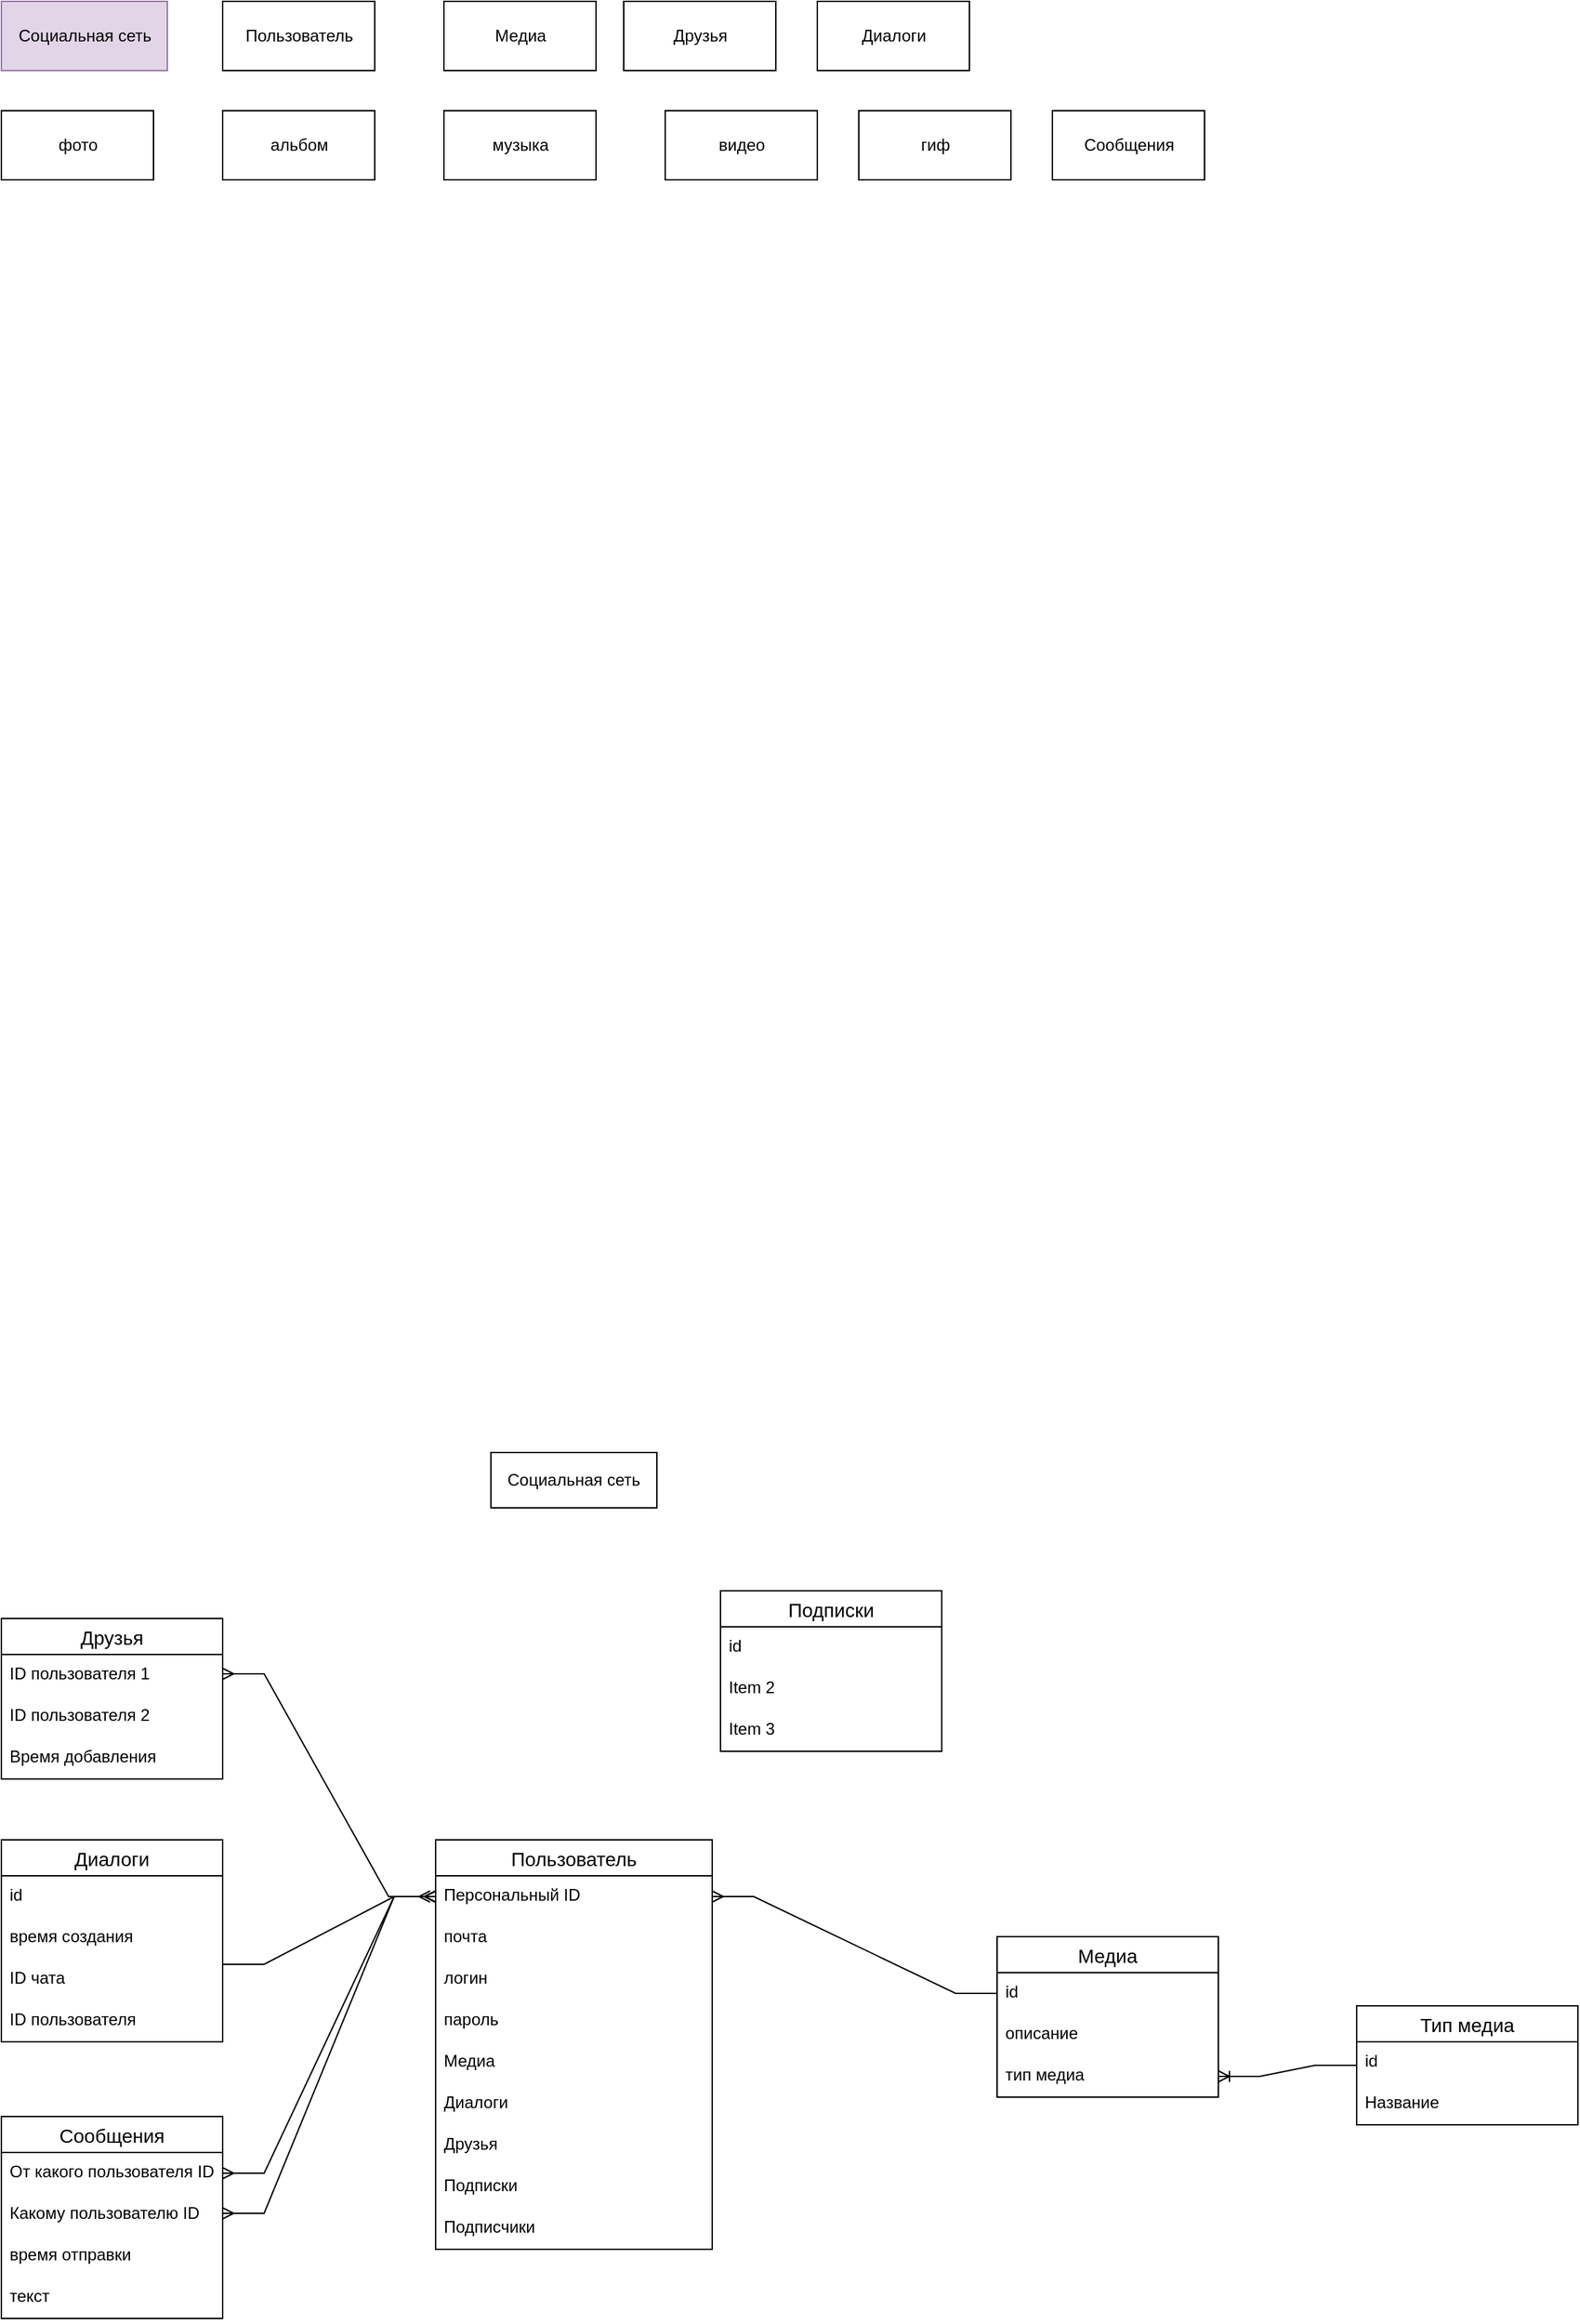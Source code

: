 <mxfile version="20.5.3" type="github">
  <diagram id="892sodERZgvS5ch3GcTH" name="Страница 1">
    <mxGraphModel dx="1673" dy="2234" grid="1" gridSize="10" guides="1" tooltips="1" connect="1" arrows="1" fold="1" page="1" pageScale="1" pageWidth="827" pageHeight="1169" math="0" shadow="0">
      <root>
        <mxCell id="0" />
        <mxCell id="1" parent="0" />
        <mxCell id="Xirezer4HCwD1WntG53T-5" value="Социальная сеть" style="whiteSpace=wrap;html=1;align=center;" parent="1" vertex="1">
          <mxGeometry x="354" y="-120" width="120" height="40" as="geometry" />
        </mxCell>
        <mxCell id="Xirezer4HCwD1WntG53T-6" value="Сообщения" style="swimlane;fontStyle=0;childLayout=stackLayout;horizontal=1;startSize=26;horizontalStack=0;resizeParent=1;resizeParentMax=0;resizeLast=0;collapsible=1;marginBottom=0;align=center;fontSize=14;" parent="1" vertex="1">
          <mxGeometry y="360" width="160" height="146" as="geometry" />
        </mxCell>
        <mxCell id="Xirezer4HCwD1WntG53T-7" value="От какого пользователя ID" style="text;strokeColor=none;fillColor=none;spacingLeft=4;spacingRight=4;overflow=hidden;rotatable=0;points=[[0,0.5],[1,0.5]];portConstraint=eastwest;fontSize=12;" parent="Xirezer4HCwD1WntG53T-6" vertex="1">
          <mxGeometry y="26" width="160" height="30" as="geometry" />
        </mxCell>
        <mxCell id="Xirezer4HCwD1WntG53T-9" value="Какому пользователю ID" style="text;strokeColor=none;fillColor=none;spacingLeft=4;spacingRight=4;overflow=hidden;rotatable=0;points=[[0,0.5],[1,0.5]];portConstraint=eastwest;fontSize=12;" parent="Xirezer4HCwD1WntG53T-6" vertex="1">
          <mxGeometry y="56" width="160" height="30" as="geometry" />
        </mxCell>
        <mxCell id="Xirezer4HCwD1WntG53T-10" value="время отправки" style="text;strokeColor=none;fillColor=none;spacingLeft=4;spacingRight=4;overflow=hidden;rotatable=0;points=[[0,0.5],[1,0.5]];portConstraint=eastwest;fontSize=12;" parent="Xirezer4HCwD1WntG53T-6" vertex="1">
          <mxGeometry y="86" width="160" height="30" as="geometry" />
        </mxCell>
        <mxCell id="Xirezer4HCwD1WntG53T-57" value="текст" style="text;strokeColor=none;fillColor=none;spacingLeft=4;spacingRight=4;overflow=hidden;rotatable=0;points=[[0,0.5],[1,0.5]];portConstraint=eastwest;fontSize=12;" parent="Xirezer4HCwD1WntG53T-6" vertex="1">
          <mxGeometry y="116" width="160" height="30" as="geometry" />
        </mxCell>
        <mxCell id="Xirezer4HCwD1WntG53T-11" value="Пользователь" style="swimlane;fontStyle=0;childLayout=stackLayout;horizontal=1;startSize=26;horizontalStack=0;resizeParent=1;resizeParentMax=0;resizeLast=0;collapsible=1;marginBottom=0;align=center;fontSize=14;" parent="1" vertex="1">
          <mxGeometry x="314" y="160" width="200" height="296" as="geometry" />
        </mxCell>
        <mxCell id="Xirezer4HCwD1WntG53T-12" value="Персональный ID" style="text;strokeColor=none;fillColor=none;spacingLeft=4;spacingRight=4;overflow=hidden;rotatable=0;points=[[0,0.5],[1,0.5]];portConstraint=eastwest;fontSize=12;" parent="Xirezer4HCwD1WntG53T-11" vertex="1">
          <mxGeometry y="26" width="200" height="30" as="geometry" />
        </mxCell>
        <mxCell id="Xirezer4HCwD1WntG53T-13" value="почта" style="text;strokeColor=none;fillColor=none;spacingLeft=4;spacingRight=4;overflow=hidden;rotatable=0;points=[[0,0.5],[1,0.5]];portConstraint=eastwest;fontSize=12;" parent="Xirezer4HCwD1WntG53T-11" vertex="1">
          <mxGeometry y="56" width="200" height="30" as="geometry" />
        </mxCell>
        <mxCell id="Xirezer4HCwD1WntG53T-14" value="логин" style="text;strokeColor=none;fillColor=none;spacingLeft=4;spacingRight=4;overflow=hidden;rotatable=0;points=[[0,0.5],[1,0.5]];portConstraint=eastwest;fontSize=12;" parent="Xirezer4HCwD1WntG53T-11" vertex="1">
          <mxGeometry y="86" width="200" height="30" as="geometry" />
        </mxCell>
        <mxCell id="Xirezer4HCwD1WntG53T-15" value="пароль" style="text;strokeColor=none;fillColor=none;spacingLeft=4;spacingRight=4;overflow=hidden;rotatable=0;points=[[0,0.5],[1,0.5]];portConstraint=eastwest;fontSize=12;" parent="Xirezer4HCwD1WntG53T-11" vertex="1">
          <mxGeometry y="116" width="200" height="30" as="geometry" />
        </mxCell>
        <mxCell id="Jcxt5AgKcapQATGkigzu-28" value="Медиа" style="text;strokeColor=none;fillColor=none;spacingLeft=4;spacingRight=4;overflow=hidden;rotatable=0;points=[[0,0.5],[1,0.5]];portConstraint=eastwest;fontSize=12;" vertex="1" parent="Xirezer4HCwD1WntG53T-11">
          <mxGeometry y="146" width="200" height="30" as="geometry" />
        </mxCell>
        <mxCell id="Jcxt5AgKcapQATGkigzu-29" value="Диалоги" style="text;strokeColor=none;fillColor=none;spacingLeft=4;spacingRight=4;overflow=hidden;rotatable=0;points=[[0,0.5],[1,0.5]];portConstraint=eastwest;fontSize=12;" vertex="1" parent="Xirezer4HCwD1WntG53T-11">
          <mxGeometry y="176" width="200" height="30" as="geometry" />
        </mxCell>
        <mxCell id="Jcxt5AgKcapQATGkigzu-30" value="Друзья" style="text;strokeColor=none;fillColor=none;spacingLeft=4;spacingRight=4;overflow=hidden;rotatable=0;points=[[0,0.5],[1,0.5]];portConstraint=eastwest;fontSize=12;" vertex="1" parent="Xirezer4HCwD1WntG53T-11">
          <mxGeometry y="206" width="200" height="30" as="geometry" />
        </mxCell>
        <mxCell id="Jcxt5AgKcapQATGkigzu-32" value="Подписки" style="text;strokeColor=none;fillColor=none;spacingLeft=4;spacingRight=4;overflow=hidden;rotatable=0;points=[[0,0.5],[1,0.5]];portConstraint=eastwest;fontSize=12;" vertex="1" parent="Xirezer4HCwD1WntG53T-11">
          <mxGeometry y="236" width="200" height="30" as="geometry" />
        </mxCell>
        <mxCell id="Jcxt5AgKcapQATGkigzu-33" value="Подписчики" style="text;strokeColor=none;fillColor=none;spacingLeft=4;spacingRight=4;overflow=hidden;rotatable=0;points=[[0,0.5],[1,0.5]];portConstraint=eastwest;fontSize=12;" vertex="1" parent="Xirezer4HCwD1WntG53T-11">
          <mxGeometry y="266" width="200" height="30" as="geometry" />
        </mxCell>
        <mxCell id="Xirezer4HCwD1WntG53T-16" value="Диалоги" style="swimlane;fontStyle=0;childLayout=stackLayout;horizontal=1;startSize=26;horizontalStack=0;resizeParent=1;resizeParentMax=0;resizeLast=0;collapsible=1;marginBottom=0;align=center;fontSize=14;" parent="1" vertex="1">
          <mxGeometry y="160" width="160" height="146" as="geometry" />
        </mxCell>
        <mxCell id="Xirezer4HCwD1WntG53T-55" value="id" style="text;strokeColor=none;fillColor=none;spacingLeft=4;spacingRight=4;overflow=hidden;rotatable=0;points=[[0,0.5],[1,0.5]];portConstraint=eastwest;fontSize=12;" parent="Xirezer4HCwD1WntG53T-16" vertex="1">
          <mxGeometry y="26" width="160" height="30" as="geometry" />
        </mxCell>
        <mxCell id="Jcxt5AgKcapQATGkigzu-31" value="время создания" style="text;strokeColor=none;fillColor=none;spacingLeft=4;spacingRight=4;overflow=hidden;rotatable=0;points=[[0,0.5],[1,0.5]];portConstraint=eastwest;fontSize=12;" vertex="1" parent="Xirezer4HCwD1WntG53T-16">
          <mxGeometry y="56" width="160" height="30" as="geometry" />
        </mxCell>
        <mxCell id="Xirezer4HCwD1WntG53T-56" value="ID чата" style="text;strokeColor=none;fillColor=none;spacingLeft=4;spacingRight=4;overflow=hidden;rotatable=0;points=[[0,0.5],[1,0.5]];portConstraint=eastwest;fontSize=12;" parent="Xirezer4HCwD1WntG53T-16" vertex="1">
          <mxGeometry y="86" width="160" height="30" as="geometry" />
        </mxCell>
        <mxCell id="GbVH4vLNhWq1VfWrqkJQ-3" value="ID пользователя" style="text;strokeColor=none;fillColor=none;spacingLeft=4;spacingRight=4;overflow=hidden;rotatable=0;points=[[0,0.5],[1,0.5]];portConstraint=eastwest;fontSize=12;" parent="Xirezer4HCwD1WntG53T-16" vertex="1">
          <mxGeometry y="116" width="160" height="30" as="geometry" />
        </mxCell>
        <mxCell id="Xirezer4HCwD1WntG53T-51" value="Медиа" style="swimlane;fontStyle=0;childLayout=stackLayout;horizontal=1;startSize=26;horizontalStack=0;resizeParent=1;resizeParentMax=0;resizeLast=0;collapsible=1;marginBottom=0;align=center;fontSize=14;" parent="1" vertex="1">
          <mxGeometry x="720" y="230" width="160" height="116" as="geometry" />
        </mxCell>
        <mxCell id="Xirezer4HCwD1WntG53T-52" value="id" style="text;strokeColor=none;fillColor=none;spacingLeft=4;spacingRight=4;overflow=hidden;rotatable=0;points=[[0,0.5],[1,0.5]];portConstraint=eastwest;fontSize=12;" parent="Xirezer4HCwD1WntG53T-51" vertex="1">
          <mxGeometry y="26" width="160" height="30" as="geometry" />
        </mxCell>
        <mxCell id="Xirezer4HCwD1WntG53T-58" value="описание" style="text;strokeColor=none;fillColor=none;spacingLeft=4;spacingRight=4;overflow=hidden;rotatable=0;points=[[0,0.5],[1,0.5]];portConstraint=eastwest;fontSize=12;" parent="Xirezer4HCwD1WntG53T-51" vertex="1">
          <mxGeometry y="56" width="160" height="30" as="geometry" />
        </mxCell>
        <mxCell id="GbVH4vLNhWq1VfWrqkJQ-6" value="тип медиа" style="text;strokeColor=none;fillColor=none;spacingLeft=4;spacingRight=4;overflow=hidden;rotatable=0;points=[[0,0.5],[1,0.5]];portConstraint=eastwest;fontSize=12;" parent="Xirezer4HCwD1WntG53T-51" vertex="1">
          <mxGeometry y="86" width="160" height="30" as="geometry" />
        </mxCell>
        <mxCell id="Xirezer4HCwD1WntG53T-86" value="Друзья" style="swimlane;fontStyle=0;childLayout=stackLayout;horizontal=1;startSize=26;horizontalStack=0;resizeParent=1;resizeParentMax=0;resizeLast=0;collapsible=1;marginBottom=0;align=center;fontSize=14;" parent="1" vertex="1">
          <mxGeometry width="160" height="116" as="geometry" />
        </mxCell>
        <mxCell id="Xirezer4HCwD1WntG53T-87" value="ID пользователя 1" style="text;strokeColor=none;fillColor=none;spacingLeft=4;spacingRight=4;overflow=hidden;rotatable=0;points=[[0,0.5],[1,0.5]];portConstraint=eastwest;fontSize=12;" parent="Xirezer4HCwD1WntG53T-86" vertex="1">
          <mxGeometry y="26" width="160" height="30" as="geometry" />
        </mxCell>
        <mxCell id="Xirezer4HCwD1WntG53T-88" value="ID пользователя 2" style="text;strokeColor=none;fillColor=none;spacingLeft=4;spacingRight=4;overflow=hidden;rotatable=0;points=[[0,0.5],[1,0.5]];portConstraint=eastwest;fontSize=12;" parent="Xirezer4HCwD1WntG53T-86" vertex="1">
          <mxGeometry y="56" width="160" height="30" as="geometry" />
        </mxCell>
        <mxCell id="Xirezer4HCwD1WntG53T-89" value="Время добавления" style="text;strokeColor=none;fillColor=none;spacingLeft=4;spacingRight=4;overflow=hidden;rotatable=0;points=[[0,0.5],[1,0.5]];portConstraint=eastwest;fontSize=12;" parent="Xirezer4HCwD1WntG53T-86" vertex="1">
          <mxGeometry y="86" width="160" height="30" as="geometry" />
        </mxCell>
        <mxCell id="Xirezer4HCwD1WntG53T-101" value="Социальная сеть" style="html=1;fillColor=#e1d5e7;strokeColor=#9673a6;" parent="1" vertex="1">
          <mxGeometry y="-1169" width="120" height="50" as="geometry" />
        </mxCell>
        <mxCell id="Xirezer4HCwD1WntG53T-102" value="альбом&lt;span style=&quot;color: rgba(0, 0, 0, 0); font-family: monospace; font-size: 0px; text-align: start;&quot;&gt;%3CmxGraphModel%3E%3Croot%3E%3CmxCell%20id%3D%220%22%2F%3E%3CmxCell%20id%3D%221%22%20parent%3D%220%22%2F%3E%3CmxCell%20id%3D%222%22%20value%3D%22Object%22%20style%3D%22html%3D1%3B%22%20vertex%3D%221%22%20parent%3D%221%22%3E%3CmxGeometry%20x%3D%22160%22%20y%3D%22-1090%22%20width%3D%22110%22%20height%3D%2250%22%20as%3D%22geometry%22%2F%3E%3C%2FmxCell%3E%3C%2Froot%3E%3C%2FmxGraphModel%3E&lt;/span&gt;" style="html=1;" parent="1" vertex="1">
          <mxGeometry x="160" y="-1090" width="110" height="50" as="geometry" />
        </mxCell>
        <mxCell id="Xirezer4HCwD1WntG53T-103" value="Пользователь" style="html=1;" parent="1" vertex="1">
          <mxGeometry x="160" y="-1169" width="110" height="50" as="geometry" />
        </mxCell>
        <mxCell id="Xirezer4HCwD1WntG53T-104" value="фото" style="html=1;" parent="1" vertex="1">
          <mxGeometry y="-1090" width="110" height="50" as="geometry" />
        </mxCell>
        <mxCell id="Xirezer4HCwD1WntG53T-105" value="музыка" style="html=1;" parent="1" vertex="1">
          <mxGeometry x="320" y="-1090" width="110" height="50" as="geometry" />
        </mxCell>
        <mxCell id="Xirezer4HCwD1WntG53T-106" value="Друзья" style="html=1;" parent="1" vertex="1">
          <mxGeometry x="450" y="-1169" width="110" height="50" as="geometry" />
        </mxCell>
        <mxCell id="Xirezer4HCwD1WntG53T-107" value="Медиа" style="html=1;" parent="1" vertex="1">
          <mxGeometry x="320" y="-1169" width="110" height="50" as="geometry" />
        </mxCell>
        <mxCell id="Xirezer4HCwD1WntG53T-108" value="гиф" style="html=1;" parent="1" vertex="1">
          <mxGeometry x="620" y="-1090" width="110" height="50" as="geometry" />
        </mxCell>
        <mxCell id="Xirezer4HCwD1WntG53T-109" value="видео" style="html=1;" parent="1" vertex="1">
          <mxGeometry x="480" y="-1090" width="110" height="50" as="geometry" />
        </mxCell>
        <mxCell id="Xirezer4HCwD1WntG53T-110" value="Сообщения" style="html=1;" parent="1" vertex="1">
          <mxGeometry x="760" y="-1090" width="110" height="50" as="geometry" />
        </mxCell>
        <mxCell id="Xirezer4HCwD1WntG53T-111" value="Диалоги" style="html=1;" parent="1" vertex="1">
          <mxGeometry x="590" y="-1169" width="110" height="50" as="geometry" />
        </mxCell>
        <mxCell id="GbVH4vLNhWq1VfWrqkJQ-7" value="Тип медиа" style="swimlane;fontStyle=0;childLayout=stackLayout;horizontal=1;startSize=26;horizontalStack=0;resizeParent=1;resizeParentMax=0;resizeLast=0;collapsible=1;marginBottom=0;align=center;fontSize=14;" parent="1" vertex="1">
          <mxGeometry x="980" y="280" width="160" height="86" as="geometry" />
        </mxCell>
        <mxCell id="GbVH4vLNhWq1VfWrqkJQ-8" value="id" style="text;strokeColor=none;fillColor=none;spacingLeft=4;spacingRight=4;overflow=hidden;rotatable=0;points=[[0,0.5],[1,0.5]];portConstraint=eastwest;fontSize=12;" parent="GbVH4vLNhWq1VfWrqkJQ-7" vertex="1">
          <mxGeometry y="26" width="160" height="30" as="geometry" />
        </mxCell>
        <mxCell id="GbVH4vLNhWq1VfWrqkJQ-9" value="Название" style="text;strokeColor=none;fillColor=none;spacingLeft=4;spacingRight=4;overflow=hidden;rotatable=0;points=[[0,0.5],[1,0.5]];portConstraint=eastwest;fontSize=12;" parent="GbVH4vLNhWq1VfWrqkJQ-7" vertex="1">
          <mxGeometry y="56" width="160" height="30" as="geometry" />
        </mxCell>
        <mxCell id="GbVH4vLNhWq1VfWrqkJQ-12" value="" style="edgeStyle=entityRelationEdgeStyle;fontSize=12;html=1;endArrow=ERoneToMany;rounded=0;" parent="1" source="GbVH4vLNhWq1VfWrqkJQ-7" target="GbVH4vLNhWq1VfWrqkJQ-6" edge="1">
          <mxGeometry width="100" height="100" relative="1" as="geometry">
            <mxPoint x="910" y="560" as="sourcePoint" />
            <mxPoint x="1010" y="460" as="targetPoint" />
          </mxGeometry>
        </mxCell>
        <mxCell id="Jcxt5AgKcapQATGkigzu-4" value="" style="edgeStyle=entityRelationEdgeStyle;fontSize=12;html=1;endArrow=ERmany;rounded=0;exitX=0;exitY=0.5;exitDx=0;exitDy=0;entryX=1;entryY=0.5;entryDx=0;entryDy=0;" edge="1" parent="1" source="Xirezer4HCwD1WntG53T-52" target="Xirezer4HCwD1WntG53T-12">
          <mxGeometry width="100" height="100" relative="1" as="geometry">
            <mxPoint x="730" y="470" as="sourcePoint" />
            <mxPoint x="830" y="370" as="targetPoint" />
          </mxGeometry>
        </mxCell>
        <mxCell id="Jcxt5AgKcapQATGkigzu-5" value="" style="edgeStyle=entityRelationEdgeStyle;fontSize=12;html=1;endArrow=ERmany;rounded=0;entryX=0;entryY=0.5;entryDx=0;entryDy=0;" edge="1" parent="1" target="Xirezer4HCwD1WntG53T-12">
          <mxGeometry width="100" height="100" relative="1" as="geometry">
            <mxPoint x="160" y="250" as="sourcePoint" />
            <mxPoint x="260" y="150" as="targetPoint" />
          </mxGeometry>
        </mxCell>
        <mxCell id="Jcxt5AgKcapQATGkigzu-7" value="" style="edgeStyle=entityRelationEdgeStyle;fontSize=12;html=1;endArrow=ERmany;startArrow=ERmany;rounded=0;entryX=0;entryY=0.5;entryDx=0;entryDy=0;exitX=1;exitY=0.5;exitDx=0;exitDy=0;" edge="1" parent="1" source="Xirezer4HCwD1WntG53T-7" target="Xirezer4HCwD1WntG53T-12">
          <mxGeometry width="100" height="100" relative="1" as="geometry">
            <mxPoint x="165" y="406" as="sourcePoint" />
            <mxPoint x="265" y="306" as="targetPoint" />
          </mxGeometry>
        </mxCell>
        <mxCell id="Jcxt5AgKcapQATGkigzu-8" value="" style="edgeStyle=entityRelationEdgeStyle;fontSize=12;html=1;endArrow=ERmany;startArrow=ERmany;rounded=0;entryX=0;entryY=0.5;entryDx=0;entryDy=0;" edge="1" parent="1" target="Xirezer4HCwD1WntG53T-12">
          <mxGeometry width="100" height="100" relative="1" as="geometry">
            <mxPoint x="160" y="430" as="sourcePoint" />
            <mxPoint x="260" y="330" as="targetPoint" />
          </mxGeometry>
        </mxCell>
        <mxCell id="Jcxt5AgKcapQATGkigzu-16" value="" style="edgeStyle=entityRelationEdgeStyle;fontSize=12;html=1;endArrow=ERmany;startArrow=ERmany;rounded=0;" edge="1" parent="1">
          <mxGeometry width="100" height="100" relative="1" as="geometry">
            <mxPoint x="160" y="40" as="sourcePoint" />
            <mxPoint x="310" y="201" as="targetPoint" />
          </mxGeometry>
        </mxCell>
        <mxCell id="Jcxt5AgKcapQATGkigzu-34" value="Подписки" style="swimlane;fontStyle=0;childLayout=stackLayout;horizontal=1;startSize=26;horizontalStack=0;resizeParent=1;resizeParentMax=0;resizeLast=0;collapsible=1;marginBottom=0;align=center;fontSize=14;" vertex="1" parent="1">
          <mxGeometry x="520" y="-20" width="160" height="116" as="geometry" />
        </mxCell>
        <mxCell id="Jcxt5AgKcapQATGkigzu-35" value="id" style="text;strokeColor=none;fillColor=none;spacingLeft=4;spacingRight=4;overflow=hidden;rotatable=0;points=[[0,0.5],[1,0.5]];portConstraint=eastwest;fontSize=12;" vertex="1" parent="Jcxt5AgKcapQATGkigzu-34">
          <mxGeometry y="26" width="160" height="30" as="geometry" />
        </mxCell>
        <mxCell id="Jcxt5AgKcapQATGkigzu-36" value="Item 2" style="text;strokeColor=none;fillColor=none;spacingLeft=4;spacingRight=4;overflow=hidden;rotatable=0;points=[[0,0.5],[1,0.5]];portConstraint=eastwest;fontSize=12;" vertex="1" parent="Jcxt5AgKcapQATGkigzu-34">
          <mxGeometry y="56" width="160" height="30" as="geometry" />
        </mxCell>
        <mxCell id="Jcxt5AgKcapQATGkigzu-37" value="Item 3" style="text;strokeColor=none;fillColor=none;spacingLeft=4;spacingRight=4;overflow=hidden;rotatable=0;points=[[0,0.5],[1,0.5]];portConstraint=eastwest;fontSize=12;" vertex="1" parent="Jcxt5AgKcapQATGkigzu-34">
          <mxGeometry y="86" width="160" height="30" as="geometry" />
        </mxCell>
      </root>
    </mxGraphModel>
  </diagram>
</mxfile>
